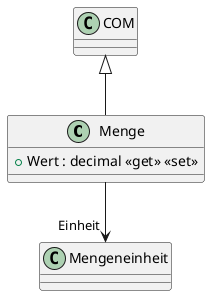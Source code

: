 @startuml
class Menge {
    + Wert : decimal <<get>> <<set>>
}
COM <|-- Menge
Menge --> "Einheit" Mengeneinheit
@enduml
